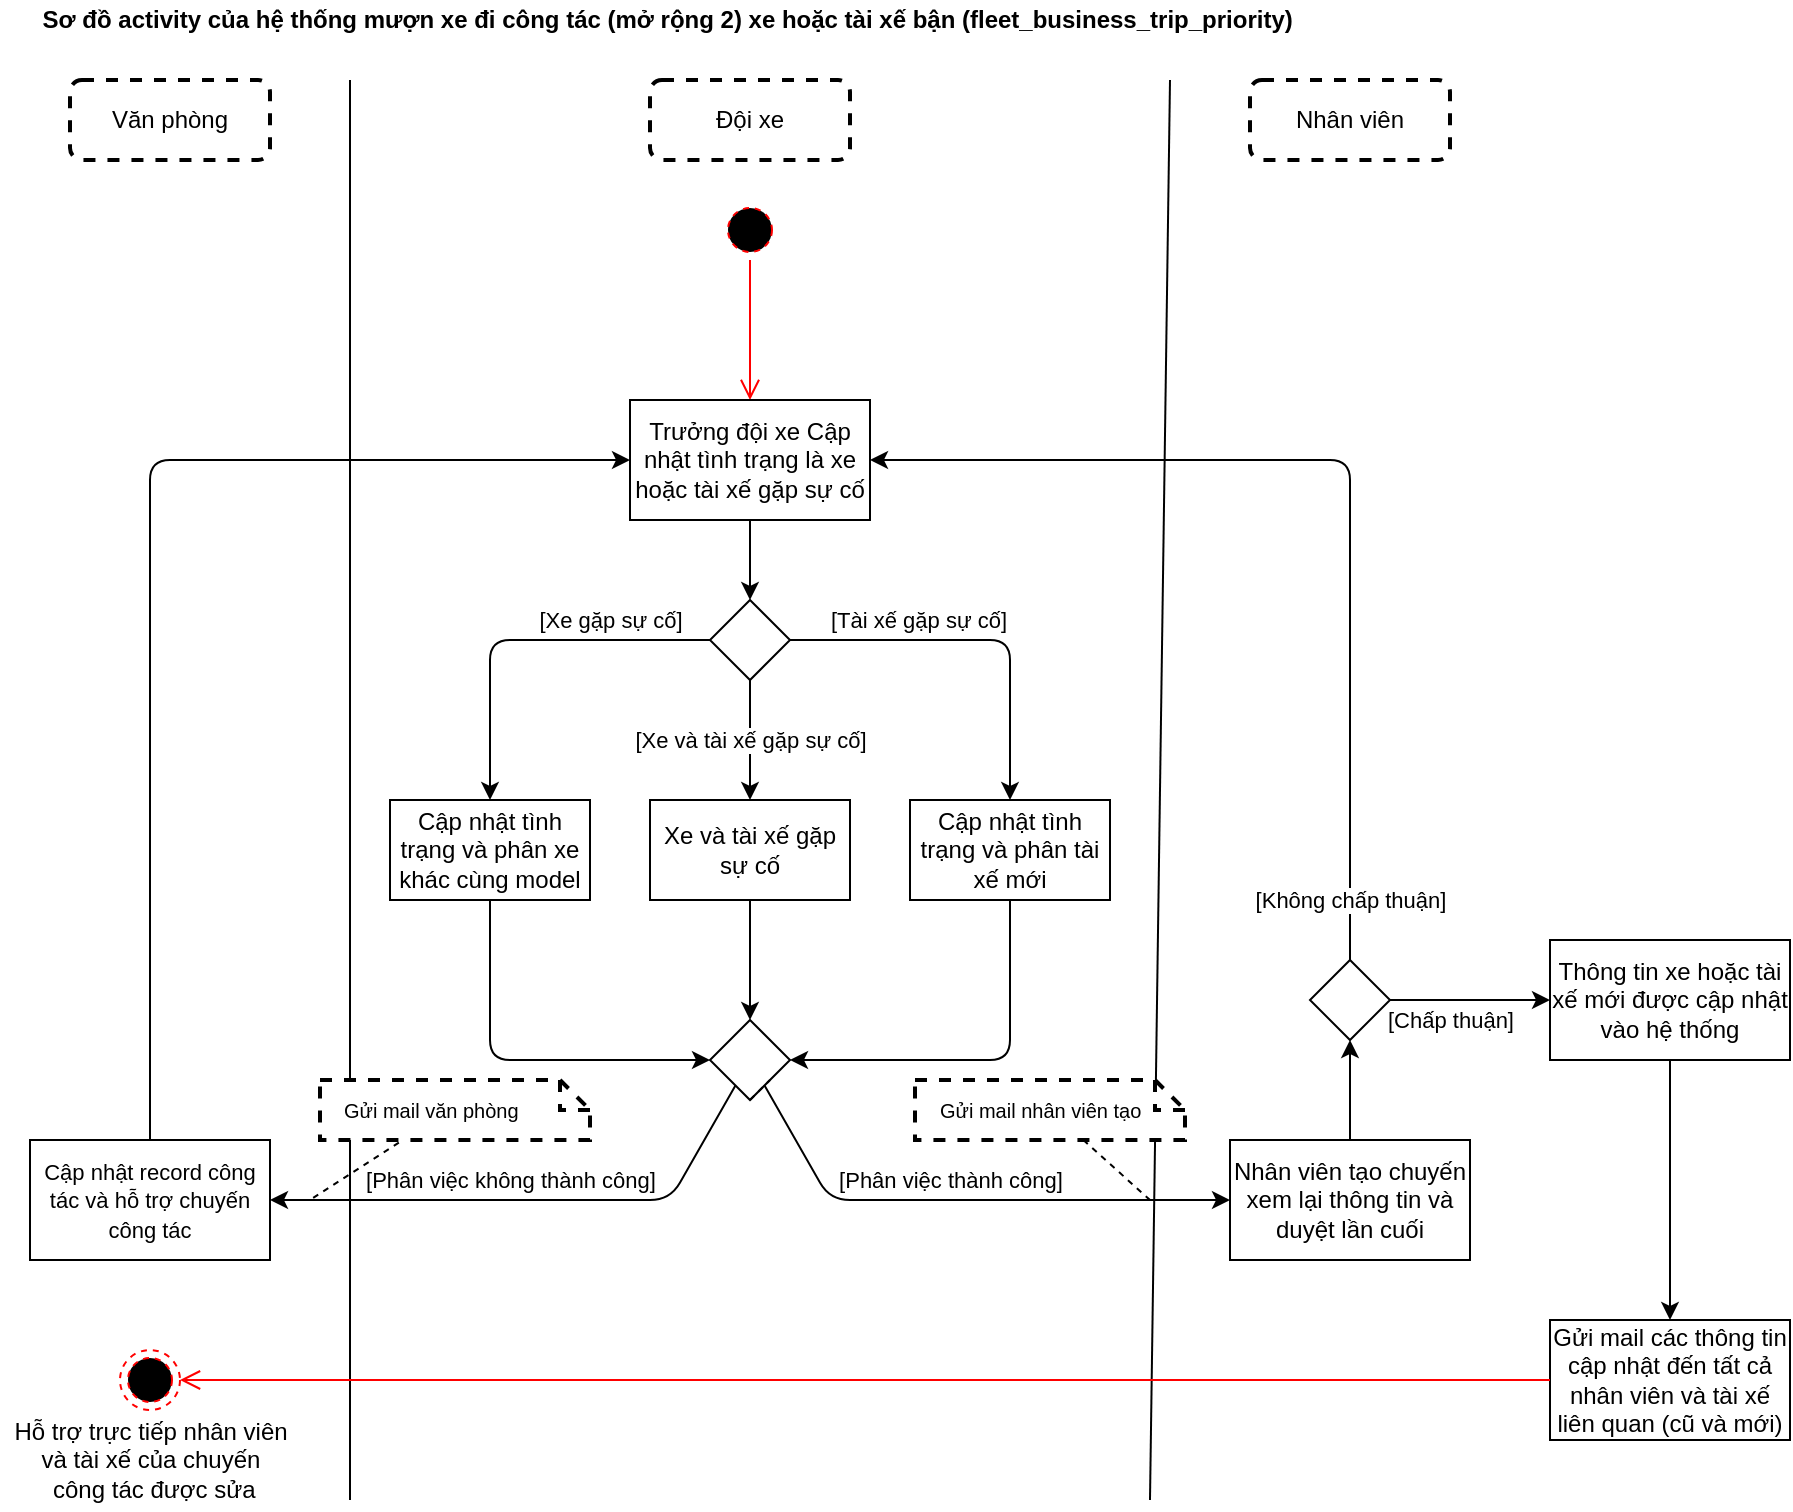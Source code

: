 <mxfile>
    <diagram id="MuZAtRpMIBstmGgHcjIb" name="Page-1">
        <mxGraphModel dx="990" dy="614" grid="1" gridSize="10" guides="1" tooltips="1" connect="1" arrows="1" fold="1" page="1" pageScale="1" pageWidth="850" pageHeight="1100" math="0" shadow="0">
            <root>
                <mxCell id="0"/>
                <mxCell id="1" parent="0"/>
                <mxCell id="162" value="" style="endArrow=none;html=1;" edge="1" parent="1">
                    <mxGeometry width="50" height="50" relative="1" as="geometry">
                        <mxPoint x="600" y="790" as="sourcePoint"/>
                        <mxPoint x="610" y="80" as="targetPoint"/>
                    </mxGeometry>
                </mxCell>
                <mxCell id="8" value="&lt;span&gt;Sơ đồ&amp;nbsp;&lt;/span&gt;activity của hệ thống mượn xe đi công tác (mở rộng 2) xe hoặc tài xế bận (fleet_business_trip_priority)&amp;nbsp;" style="text;html=1;align=center;verticalAlign=middle;resizable=0;points=[];autosize=1;strokeColor=none;fillColor=none;fontStyle=1" parent="1" vertex="1">
                    <mxGeometry x="40" y="40" width="640" height="20" as="geometry"/>
                </mxCell>
                <mxCell id="40" value="Nhân viên" style="rounded=1;whiteSpace=wrap;html=1;strokeWidth=2;dashed=1;" parent="1" vertex="1">
                    <mxGeometry x="650" y="80" width="100" height="40" as="geometry"/>
                </mxCell>
                <mxCell id="41" value="Đội xe" style="rounded=1;whiteSpace=wrap;html=1;strokeWidth=2;dashed=1;" parent="1" vertex="1">
                    <mxGeometry x="350" y="80" width="100" height="40" as="geometry"/>
                </mxCell>
                <mxCell id="100" value="" style="ellipse;html=1;shape=startState;fillColor=#000000;strokeColor=#ff0000;dashed=1;" parent="1" vertex="1">
                    <mxGeometry x="385" y="140" width="30" height="30" as="geometry"/>
                </mxCell>
                <mxCell id="101" value="" style="edgeStyle=orthogonalEdgeStyle;html=1;verticalAlign=bottom;endArrow=open;endSize=8;strokeColor=#ff0000;" parent="1" source="100" target="137" edge="1">
                    <mxGeometry relative="1" as="geometry">
                        <mxPoint x="400" y="250" as="targetPoint"/>
                    </mxGeometry>
                </mxCell>
                <mxCell id="141" style="edgeStyle=none;html=1;" parent="1" source="137" target="143" edge="1">
                    <mxGeometry relative="1" as="geometry">
                        <mxPoint x="400" y="337.5" as="targetPoint"/>
                    </mxGeometry>
                </mxCell>
                <mxCell id="137" value="Trưởng đội xe Cập nhật tình trạng là xe hoặc tài xế gặp sự cố" style="rounded=0;whiteSpace=wrap;html=1;" parent="1" vertex="1">
                    <mxGeometry x="340" y="240" width="120" height="60" as="geometry"/>
                </mxCell>
                <mxCell id="147" value="[Xe gặp sự cố]" style="edgeStyle=none;html=1;" parent="1" source="143" target="146" edge="1">
                    <mxGeometry x="-0.467" y="-10" relative="1" as="geometry">
                        <Array as="points">
                            <mxPoint x="270" y="360"/>
                        </Array>
                        <mxPoint as="offset"/>
                    </mxGeometry>
                </mxCell>
                <mxCell id="150" value="[Tài xế gặp sự cố]" style="edgeStyle=none;html=1;" parent="1" source="143" target="148" edge="1">
                    <mxGeometry x="-0.333" y="10" relative="1" as="geometry">
                        <Array as="points">
                            <mxPoint x="530" y="360"/>
                        </Array>
                        <mxPoint as="offset"/>
                    </mxGeometry>
                </mxCell>
                <mxCell id="151" value="[Xe và tài xế gặp sự cố]" style="edgeStyle=none;html=1;" parent="1" source="143" target="149" edge="1">
                    <mxGeometry relative="1" as="geometry">
                        <mxPoint as="offset"/>
                    </mxGeometry>
                </mxCell>
                <mxCell id="143" value="" style="rhombus;whiteSpace=wrap;html=1;" parent="1" vertex="1">
                    <mxGeometry x="380" y="340" width="40" height="40" as="geometry"/>
                </mxCell>
                <mxCell id="155" style="edgeStyle=none;html=1;entryX=0;entryY=0.5;entryDx=0;entryDy=0;" parent="1" source="146" target="152" edge="1">
                    <mxGeometry relative="1" as="geometry">
                        <Array as="points">
                            <mxPoint x="270" y="570"/>
                        </Array>
                    </mxGeometry>
                </mxCell>
                <mxCell id="146" value="Cập nhật tình trạng và phân xe khác cùng model" style="whiteSpace=wrap;html=1;" parent="1" vertex="1">
                    <mxGeometry x="220" y="440" width="100" height="50" as="geometry"/>
                </mxCell>
                <mxCell id="154" style="edgeStyle=none;html=1;entryX=1;entryY=0.5;entryDx=0;entryDy=0;" parent="1" source="148" target="152" edge="1">
                    <mxGeometry relative="1" as="geometry">
                        <Array as="points">
                            <mxPoint x="530" y="570"/>
                        </Array>
                    </mxGeometry>
                </mxCell>
                <mxCell id="148" value="Cập nhật tình trạng và phân tài xế mới" style="whiteSpace=wrap;html=1;" parent="1" vertex="1">
                    <mxGeometry x="480" y="440" width="100" height="50" as="geometry"/>
                </mxCell>
                <mxCell id="153" style="edgeStyle=none;html=1;" parent="1" source="149" target="152" edge="1">
                    <mxGeometry relative="1" as="geometry"/>
                </mxCell>
                <mxCell id="149" value="Xe và tài xế gặp sự cố" style="whiteSpace=wrap;html=1;" parent="1" vertex="1">
                    <mxGeometry x="350" y="440" width="100" height="50" as="geometry"/>
                </mxCell>
                <mxCell id="157" value="[Phân việc thành công]" style="edgeStyle=none;html=1;" parent="1" source="152" target="156" edge="1">
                    <mxGeometry x="-0.053" y="10" relative="1" as="geometry">
                        <Array as="points">
                            <mxPoint x="440" y="640"/>
                        </Array>
                        <mxPoint as="offset"/>
                    </mxGeometry>
                </mxCell>
                <mxCell id="165" value="" style="edgeStyle=none;html=1;endArrow=classic;endFill=1;" edge="1" parent="1" source="152" target="164">
                    <mxGeometry relative="1" as="geometry">
                        <Array as="points">
                            <mxPoint x="360" y="640"/>
                        </Array>
                    </mxGeometry>
                </mxCell>
                <mxCell id="166" value="[Phân việc không thành công]" style="edgeLabel;html=1;align=center;verticalAlign=middle;resizable=0;points=[];" vertex="1" connectable="0" parent="165">
                    <mxGeometry x="-0.164" y="2" relative="1" as="geometry">
                        <mxPoint x="-35" y="-12" as="offset"/>
                    </mxGeometry>
                </mxCell>
                <mxCell id="152" value="" style="rhombus;whiteSpace=wrap;html=1;" parent="1" vertex="1">
                    <mxGeometry x="380" y="550" width="40" height="40" as="geometry"/>
                </mxCell>
                <mxCell id="172" style="edgeStyle=none;html=1;endArrow=classic;endFill=1;" edge="1" parent="1" source="156" target="171">
                    <mxGeometry relative="1" as="geometry"/>
                </mxCell>
                <mxCell id="156" value="Nhân viên tạo chuyến xem lại thông tin và duyệt lần cuối" style="whiteSpace=wrap;html=1;" parent="1" vertex="1">
                    <mxGeometry x="640" y="610" width="120" height="60" as="geometry"/>
                </mxCell>
                <mxCell id="159" style="edgeStyle=none;html=1;endArrow=none;endFill=0;dashed=1;" edge="1" parent="1" source="158">
                    <mxGeometry relative="1" as="geometry">
                        <mxPoint x="600" y="640" as="targetPoint"/>
                    </mxGeometry>
                </mxCell>
                <mxCell id="158" value="Gửi mail nhân viên tạo" style="shape=note;size=15;align=left;spacingLeft=10;html=1;whiteSpace=wrap;rounded=0;dashed=1;labelBackgroundColor=none;fontSize=10;fontColor=default;strokeWidth=2;" vertex="1" parent="1">
                    <mxGeometry x="482.5" y="580" width="135" height="30" as="geometry"/>
                </mxCell>
                <mxCell id="160" style="edgeStyle=none;html=1;exitX=0.5;exitY=1;exitDx=0;exitDy=0;entryX=1;entryY=1;entryDx=0;entryDy=0;dashed=1;endArrow=none;endFill=0;" edge="1" parent="1" source="152" target="152">
                    <mxGeometry relative="1" as="geometry"/>
                </mxCell>
                <mxCell id="163" value="Văn phòng" style="rounded=1;whiteSpace=wrap;html=1;strokeWidth=2;dashed=1;" vertex="1" parent="1">
                    <mxGeometry x="60" y="80" width="100" height="40" as="geometry"/>
                </mxCell>
                <mxCell id="170" style="edgeStyle=none;html=1;endArrow=classic;endFill=1;" edge="1" parent="1" source="164" target="137">
                    <mxGeometry relative="1" as="geometry">
                        <Array as="points">
                            <mxPoint x="100" y="270"/>
                        </Array>
                    </mxGeometry>
                </mxCell>
                <mxCell id="164" value="&lt;span style=&quot;font-size: 11px&quot;&gt;Cập nhật record công tác và hỗ trợ chuyến công tác&lt;/span&gt;" style="whiteSpace=wrap;html=1;" vertex="1" parent="1">
                    <mxGeometry x="40" y="610" width="120" height="60" as="geometry"/>
                </mxCell>
                <mxCell id="167" value="" style="endArrow=none;html=1;" edge="1" parent="1">
                    <mxGeometry width="50" height="50" relative="1" as="geometry">
                        <mxPoint x="200" y="790" as="sourcePoint"/>
                        <mxPoint x="200" y="80" as="targetPoint"/>
                    </mxGeometry>
                </mxCell>
                <mxCell id="168" value="Gửi mail văn phòng" style="shape=note;size=15;align=left;spacingLeft=10;html=1;whiteSpace=wrap;rounded=0;dashed=1;labelBackgroundColor=none;fontSize=10;fontColor=default;strokeWidth=2;" vertex="1" parent="1">
                    <mxGeometry x="185" y="580" width="135" height="30" as="geometry"/>
                </mxCell>
                <mxCell id="169" style="edgeStyle=none;html=1;endArrow=none;endFill=0;dashed=1;exitX=0.292;exitY=1.043;exitDx=0;exitDy=0;exitPerimeter=0;" edge="1" parent="1" source="168">
                    <mxGeometry relative="1" as="geometry">
                        <mxPoint x="180" y="640" as="targetPoint"/>
                        <mxPoint x="199.997" y="640" as="sourcePoint"/>
                    </mxGeometry>
                </mxCell>
                <mxCell id="173" value="[Không chấp thuận]" style="edgeStyle=none;html=1;endArrow=classic;endFill=1;" edge="1" parent="1" source="171" target="137">
                    <mxGeometry x="-0.878" relative="1" as="geometry">
                        <Array as="points">
                            <mxPoint x="700" y="270"/>
                        </Array>
                        <mxPoint as="offset"/>
                    </mxGeometry>
                </mxCell>
                <mxCell id="175" value="" style="edgeStyle=none;html=1;endArrow=classic;endFill=1;" edge="1" parent="1" source="171" target="174">
                    <mxGeometry relative="1" as="geometry"/>
                </mxCell>
                <mxCell id="176" value="[Chấp thuận]" style="edgeLabel;html=1;align=center;verticalAlign=middle;resizable=0;points=[];" vertex="1" connectable="0" parent="175">
                    <mxGeometry x="-0.362" y="-2" relative="1" as="geometry">
                        <mxPoint x="4" y="8" as="offset"/>
                    </mxGeometry>
                </mxCell>
                <mxCell id="171" value="" style="rhombus;whiteSpace=wrap;html=1;" vertex="1" parent="1">
                    <mxGeometry x="680" y="520" width="40" height="40" as="geometry"/>
                </mxCell>
                <mxCell id="178" value="" style="edgeStyle=none;html=1;endArrow=classic;endFill=1;" edge="1" parent="1" source="174" target="177">
                    <mxGeometry relative="1" as="geometry"/>
                </mxCell>
                <mxCell id="174" value="Thông tin xe hoặc tài xế mới được cập nhật vào hệ thống" style="whiteSpace=wrap;html=1;" vertex="1" parent="1">
                    <mxGeometry x="800" y="510" width="120" height="60" as="geometry"/>
                </mxCell>
                <mxCell id="177" value="Gửi mail các thông tin cập nhật đến tất cả nhân viên và tài xế liên quan (cũ và mới)" style="whiteSpace=wrap;html=1;" vertex="1" parent="1">
                    <mxGeometry x="800" y="700" width="120" height="60" as="geometry"/>
                </mxCell>
                <mxCell id="179" value="&lt;span&gt;Hỗ trợ trực tiếp nhân viên &lt;br&gt;và tài xế của chuyến&lt;br&gt;&amp;nbsp;công tác được sửa&lt;/span&gt;" style="text;html=1;align=center;verticalAlign=middle;resizable=0;points=[];autosize=1;strokeColor=none;fillColor=none;" vertex="1" parent="1">
                    <mxGeometry x="25" y="745" width="150" height="50" as="geometry"/>
                </mxCell>
                <mxCell id="180" value="" style="edgeStyle=orthogonalEdgeStyle;html=1;verticalAlign=bottom;endArrow=open;endSize=8;strokeColor=#ff0000;" edge="1" parent="1" target="181" source="177">
                    <mxGeometry relative="1" as="geometry">
                        <mxPoint x="112.5" y="730" as="targetPoint"/>
                        <mxPoint x="197.5" y="735" as="sourcePoint"/>
                    </mxGeometry>
                </mxCell>
                <mxCell id="182" value="" style="edgeStyle=none;html=1;endArrow=classic;endFill=1;" edge="1" parent="1" source="181" target="179">
                    <mxGeometry relative="1" as="geometry"/>
                </mxCell>
                <mxCell id="181" value="" style="ellipse;html=1;shape=endState;fillColor=#000000;strokeColor=#ff0000;dashed=1;" vertex="1" parent="1">
                    <mxGeometry x="85" y="715" width="30" height="30" as="geometry"/>
                </mxCell>
            </root>
        </mxGraphModel>
    </diagram>
</mxfile>